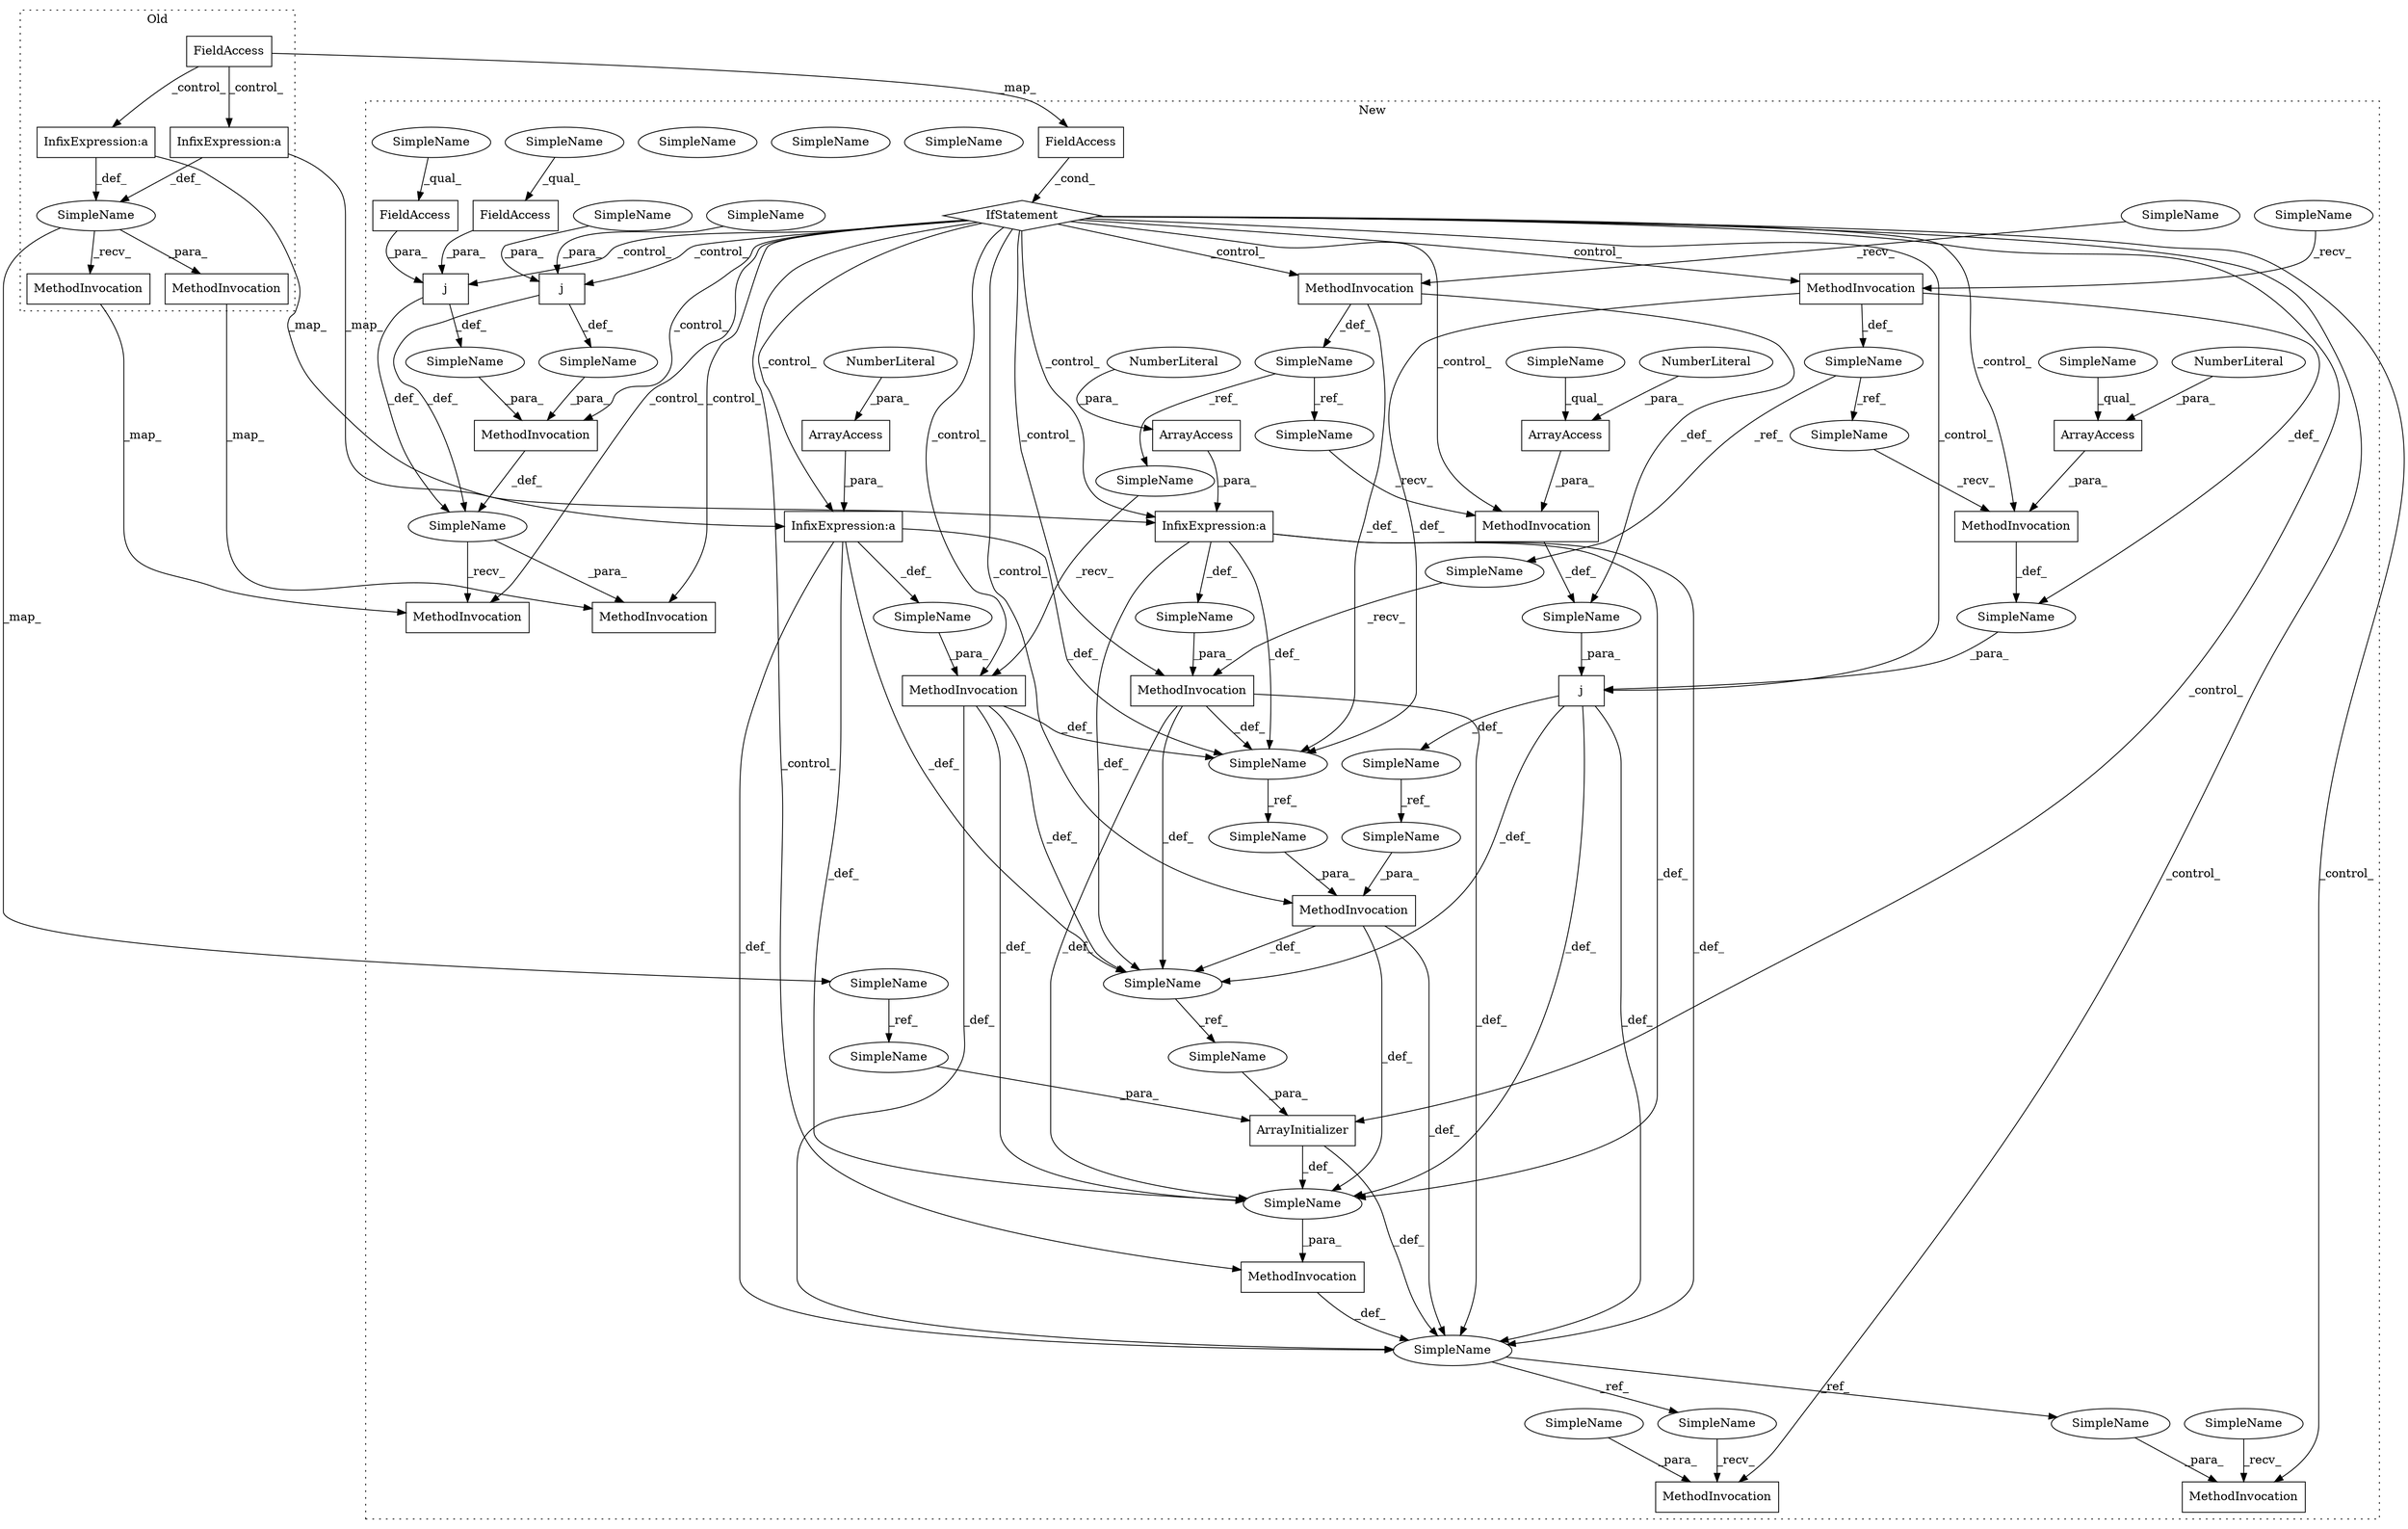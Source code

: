 digraph G {
subgraph cluster0 {
6 [label="FieldAccess" a="22" s="4655" l="18" shape="box"];
19 [label="MethodInvocation" a="32" s="4977,4987" l="6,1" shape="box"];
20 [label="MethodInvocation" a="32" s="4999,5023" l="14,1" shape="box"];
64 [label="SimpleName" a="42" s="4822" l="10" shape="ellipse"];
72 [label="InfixExpression:a" a="27" s="4764" l="3" shape="box"];
73 [label="InfixExpression:a" a="27" s="4804" l="3" shape="box"];
label = "Old";
style="dotted";
}
subgraph cluster1 {
1 [label="ArrayAccess" a="2" s="6867,6890" l="22,1" shape="box"];
2 [label="ArrayAccess" a="2" s="6810,6833" l="22,1" shape="box"];
3 [label="ArrayAccess" a="2" s="6762,6772" l="9,1" shape="box"];
4 [label="ArrayAccess" a="2" s="6722,6732" l="9,1" shape="box"];
5 [label="ArrayInitializer" a="4" s="7116,7137" l="1,1" shape="box"];
7 [label="FieldAccess" a="22" s="7280" l="18" shape="box"];
8 [label="FieldAccess" a="22" s="6569" l="18" shape="box"];
9 [label="FieldAccess" a="22" s="7249" l="18" shape="box"];
10 [label="IfStatement" a="25" s="6565,6587" l="4,2" shape="diamond"];
11 [label="MethodInvocation" a="32" s="6638" l="15" shape="box"];
12 [label="MethodInvocation" a="32" s="7232,7352" l="17,2" shape="box"];
13 [label="MethodInvocation" a="32" s="6753,6773" l="9,1" shape="box"];
14 [label="MethodInvocation" a="32" s="7090,7138" l="17,1" shape="box"];
15 [label="MethodInvocation" a="32" s="6915,6933" l="9,1" shape="box"];
16 [label="MethodInvocation" a="32" s="6713,6733" l="9,1" shape="box"];
17 [label="MethodInvocation" a="32" s="7178,7198" l="14,1" shape="box"];
18 [label="MethodInvocation" a="32" s="6858,6895" l="9,1" shape="box"];
21 [label="MethodInvocation" a="32" s="7373,7383" l="6,1" shape="box"];
22 [label="MethodInvocation" a="32" s="6801,6838" l="9,1" shape="box"];
23 [label="MethodInvocation" a="32" s="6672" l="15" shape="box"];
24 [label="MethodInvocation" a="32" s="7397,7421" l="14,1" shape="box"];
25 [label="MethodInvocation" a="32" s="7154,7164" l="6,1" shape="box"];
26 [label="NumberLiteral" a="34" s="6771" l="1" shape="ellipse"];
27 [label="NumberLiteral" a="34" s="6731" l="1" shape="ellipse"];
28 [label="NumberLiteral" a="34" s="6832" l="1" shape="ellipse"];
29 [label="NumberLiteral" a="34" s="6889" l="1" shape="ellipse"];
30 [label="SimpleName" a="42" s="6667" l="4" shape="ellipse"];
31 [label="SimpleName" a="42" s="6695" l="4" shape="ellipse"];
32 [label="SimpleName" a="42" s="6707" l="5" shape="ellipse"];
33 [label="SimpleName" a="42" s="" l="" shape="ellipse"];
34 [label="SimpleName" a="42" s="7249" l="4" shape="ellipse"];
35 [label="SimpleName" a="42" s="6783" l="4" shape="ellipse"];
36 [label="SimpleName" a="42" s="7160" l="4" shape="ellipse"];
37 [label="SimpleName" a="42" s="7127" l="10" shape="ellipse"];
38 [label="SimpleName" a="42" s="6633" l="4" shape="ellipse"];
39 [label="SimpleName" a="42" s="7307" l="16" shape="ellipse"];
40 [label="SimpleName" a="42" s="" l="" shape="ellipse"];
41 [label="SimpleName" a="42" s="6942" l="10" shape="ellipse"];
42 [label="SimpleName" a="42" s="6929" l="4" shape="ellipse"];
43 [label="SimpleName" a="42" s="7117" l="9" shape="ellipse"];
44 [label="SimpleName" a="42" s="" l="" shape="ellipse"];
45 [label="SimpleName" a="42" s="6795" l="5" shape="ellipse"];
46 [label="SimpleName" a="42" s="7336" l="16" shape="ellipse"];
47 [label="SimpleName" a="42" s="6747" l="5" shape="ellipse"];
48 [label="SimpleName" a="42" s="" l="" shape="ellipse"];
49 [label="SimpleName" a="42" s="6924" l="4" shape="ellipse"];
50 [label="SimpleName" a="42" s="6661" l="5" shape="ellipse"];
51 [label="SimpleName" a="42" s="" l="" shape="ellipse"];
52 [label="SimpleName" a="42" s="7147" l="6" shape="ellipse"];
53 [label="SimpleName" a="42" s="6905" l="9" shape="ellipse"];
54 [label="SimpleName" a="42" s="7336" l="16" shape="ellipse"];
55 [label="SimpleName" a="42" s="6852" l="5" shape="ellipse"];
56 [label="SimpleName" a="42" s="7083" l="6" shape="ellipse"];
57 [label="SimpleName" a="42" s="7173" l="4" shape="ellipse"];
58 [label="SimpleName" a="42" s="7249" l="4" shape="ellipse"];
59 [label="SimpleName" a="42" s="7280" l="4" shape="ellipse"];
60 [label="SimpleName" a="42" s="" l="" shape="ellipse"];
61 [label="SimpleName" a="42" s="6627" l="5" shape="ellipse"];
62 [label="SimpleName" a="42" s="7192" l="6" shape="ellipse"];
63 [label="SimpleName" a="42" s="7307" l="16" shape="ellipse"];
65 [label="SimpleName" a="42" s="7221" l="10" shape="ellipse"];
66 [label="SimpleName" a="42" s="6762" l="8" shape="ellipse"];
67 [label="SimpleName" a="42" s="6722" l="8" shape="ellipse"];
68 [label="SimpleName" a="42" s="" l="" shape="ellipse"];
69 [label="j" a="106" s="7307" l="45" shape="box"];
70 [label="j" a="106" s="7249" l="49" shape="box"];
71 [label="j" a="106" s="6707" l="67" shape="box"];
74 [label="InfixExpression:a" a="27" s="6891" l="3" shape="box"];
75 [label="InfixExpression:a" a="27" s="6834" l="3" shape="box"];
label = "New";
style="dotted";
}
1 -> 74 [label="_para_"];
2 -> 75 [label="_para_"];
3 -> 13 [label="_para_"];
4 -> 16 [label="_para_"];
5 -> 56 [label="_def_"];
5 -> 33 [label="_def_"];
6 -> 8 [label="_map_"];
6 -> 72 [label="_control_"];
6 -> 73 [label="_control_"];
7 -> 70 [label="_para_"];
8 -> 10 [label="_cond_"];
9 -> 70 [label="_para_"];
10 -> 11 [label="_control_"];
10 -> 13 [label="_control_"];
10 -> 14 [label="_control_"];
10 -> 69 [label="_control_"];
10 -> 75 [label="_control_"];
10 -> 17 [label="_control_"];
10 -> 25 [label="_control_"];
10 -> 5 [label="_control_"];
10 -> 74 [label="_control_"];
10 -> 12 [label="_control_"];
10 -> 16 [label="_control_"];
10 -> 22 [label="_control_"];
10 -> 24 [label="_control_"];
10 -> 15 [label="_control_"];
10 -> 18 [label="_control_"];
10 -> 23 [label="_control_"];
10 -> 71 [label="_control_"];
10 -> 21 [label="_control_"];
10 -> 70 [label="_control_"];
11 -> 35 [label="_def_"];
11 -> 61 [label="_def_"];
11 -> 60 [label="_def_"];
12 -> 65 [label="_def_"];
13 -> 44 [label="_def_"];
14 -> 56 [label="_def_"];
15 -> 33 [label="_def_"];
15 -> 56 [label="_def_"];
15 -> 53 [label="_def_"];
16 -> 60 [label="_def_"];
18 -> 33 [label="_def_"];
18 -> 35 [label="_def_"];
18 -> 56 [label="_def_"];
18 -> 53 [label="_def_"];
19 -> 21 [label="_map_"];
20 -> 24 [label="_map_"];
22 -> 35 [label="_def_"];
22 -> 56 [label="_def_"];
22 -> 53 [label="_def_"];
22 -> 33 [label="_def_"];
23 -> 35 [label="_def_"];
23 -> 50 [label="_def_"];
23 -> 44 [label="_def_"];
26 -> 3 [label="_para_"];
27 -> 4 [label="_para_"];
28 -> 2 [label="_para_"];
29 -> 1 [label="_para_"];
30 -> 23 [label="_recv_"];
31 -> 42 [label="_ref_"];
32 -> 16 [label="_recv_"];
33 -> 14 [label="_para_"];
35 -> 49 [label="_ref_"];
36 -> 25 [label="_para_"];
37 -> 5 [label="_para_"];
38 -> 11 [label="_recv_"];
40 -> 18 [label="_para_"];
41 -> 37 [label="_ref_"];
42 -> 15 [label="_para_"];
43 -> 5 [label="_para_"];
44 -> 71 [label="_para_"];
45 -> 22 [label="_recv_"];
47 -> 13 [label="_recv_"];
48 -> 22 [label="_para_"];
49 -> 15 [label="_para_"];
50 -> 47 [label="_ref_"];
50 -> 55 [label="_ref_"];
51 -> 12 [label="_para_"];
52 -> 25 [label="_recv_"];
53 -> 43 [label="_ref_"];
54 -> 69 [label="_para_"];
55 -> 18 [label="_recv_"];
56 -> 62 [label="_ref_"];
56 -> 52 [label="_ref_"];
57 -> 17 [label="_recv_"];
58 -> 9 [label="_qual_"];
59 -> 7 [label="_qual_"];
60 -> 71 [label="_para_"];
61 -> 45 [label="_ref_"];
61 -> 32 [label="_ref_"];
62 -> 17 [label="_para_"];
63 -> 69 [label="_para_"];
64 -> 19 [label="_recv_"];
64 -> 20 [label="_para_"];
64 -> 41 [label="_map_"];
65 -> 21 [label="_recv_"];
65 -> 24 [label="_para_"];
66 -> 3 [label="_qual_"];
67 -> 4 [label="_qual_"];
68 -> 12 [label="_para_"];
69 -> 51 [label="_def_"];
69 -> 65 [label="_def_"];
70 -> 68 [label="_def_"];
70 -> 65 [label="_def_"];
71 -> 53 [label="_def_"];
71 -> 56 [label="_def_"];
71 -> 33 [label="_def_"];
71 -> 31 [label="_def_"];
72 -> 75 [label="_map_"];
72 -> 64 [label="_def_"];
73 -> 64 [label="_def_"];
73 -> 74 [label="_map_"];
74 -> 33 [label="_def_"];
74 -> 53 [label="_def_"];
74 -> 40 [label="_def_"];
74 -> 56 [label="_def_"];
74 -> 35 [label="_def_"];
75 -> 53 [label="_def_"];
75 -> 35 [label="_def_"];
75 -> 48 [label="_def_"];
75 -> 33 [label="_def_"];
75 -> 56 [label="_def_"];
}